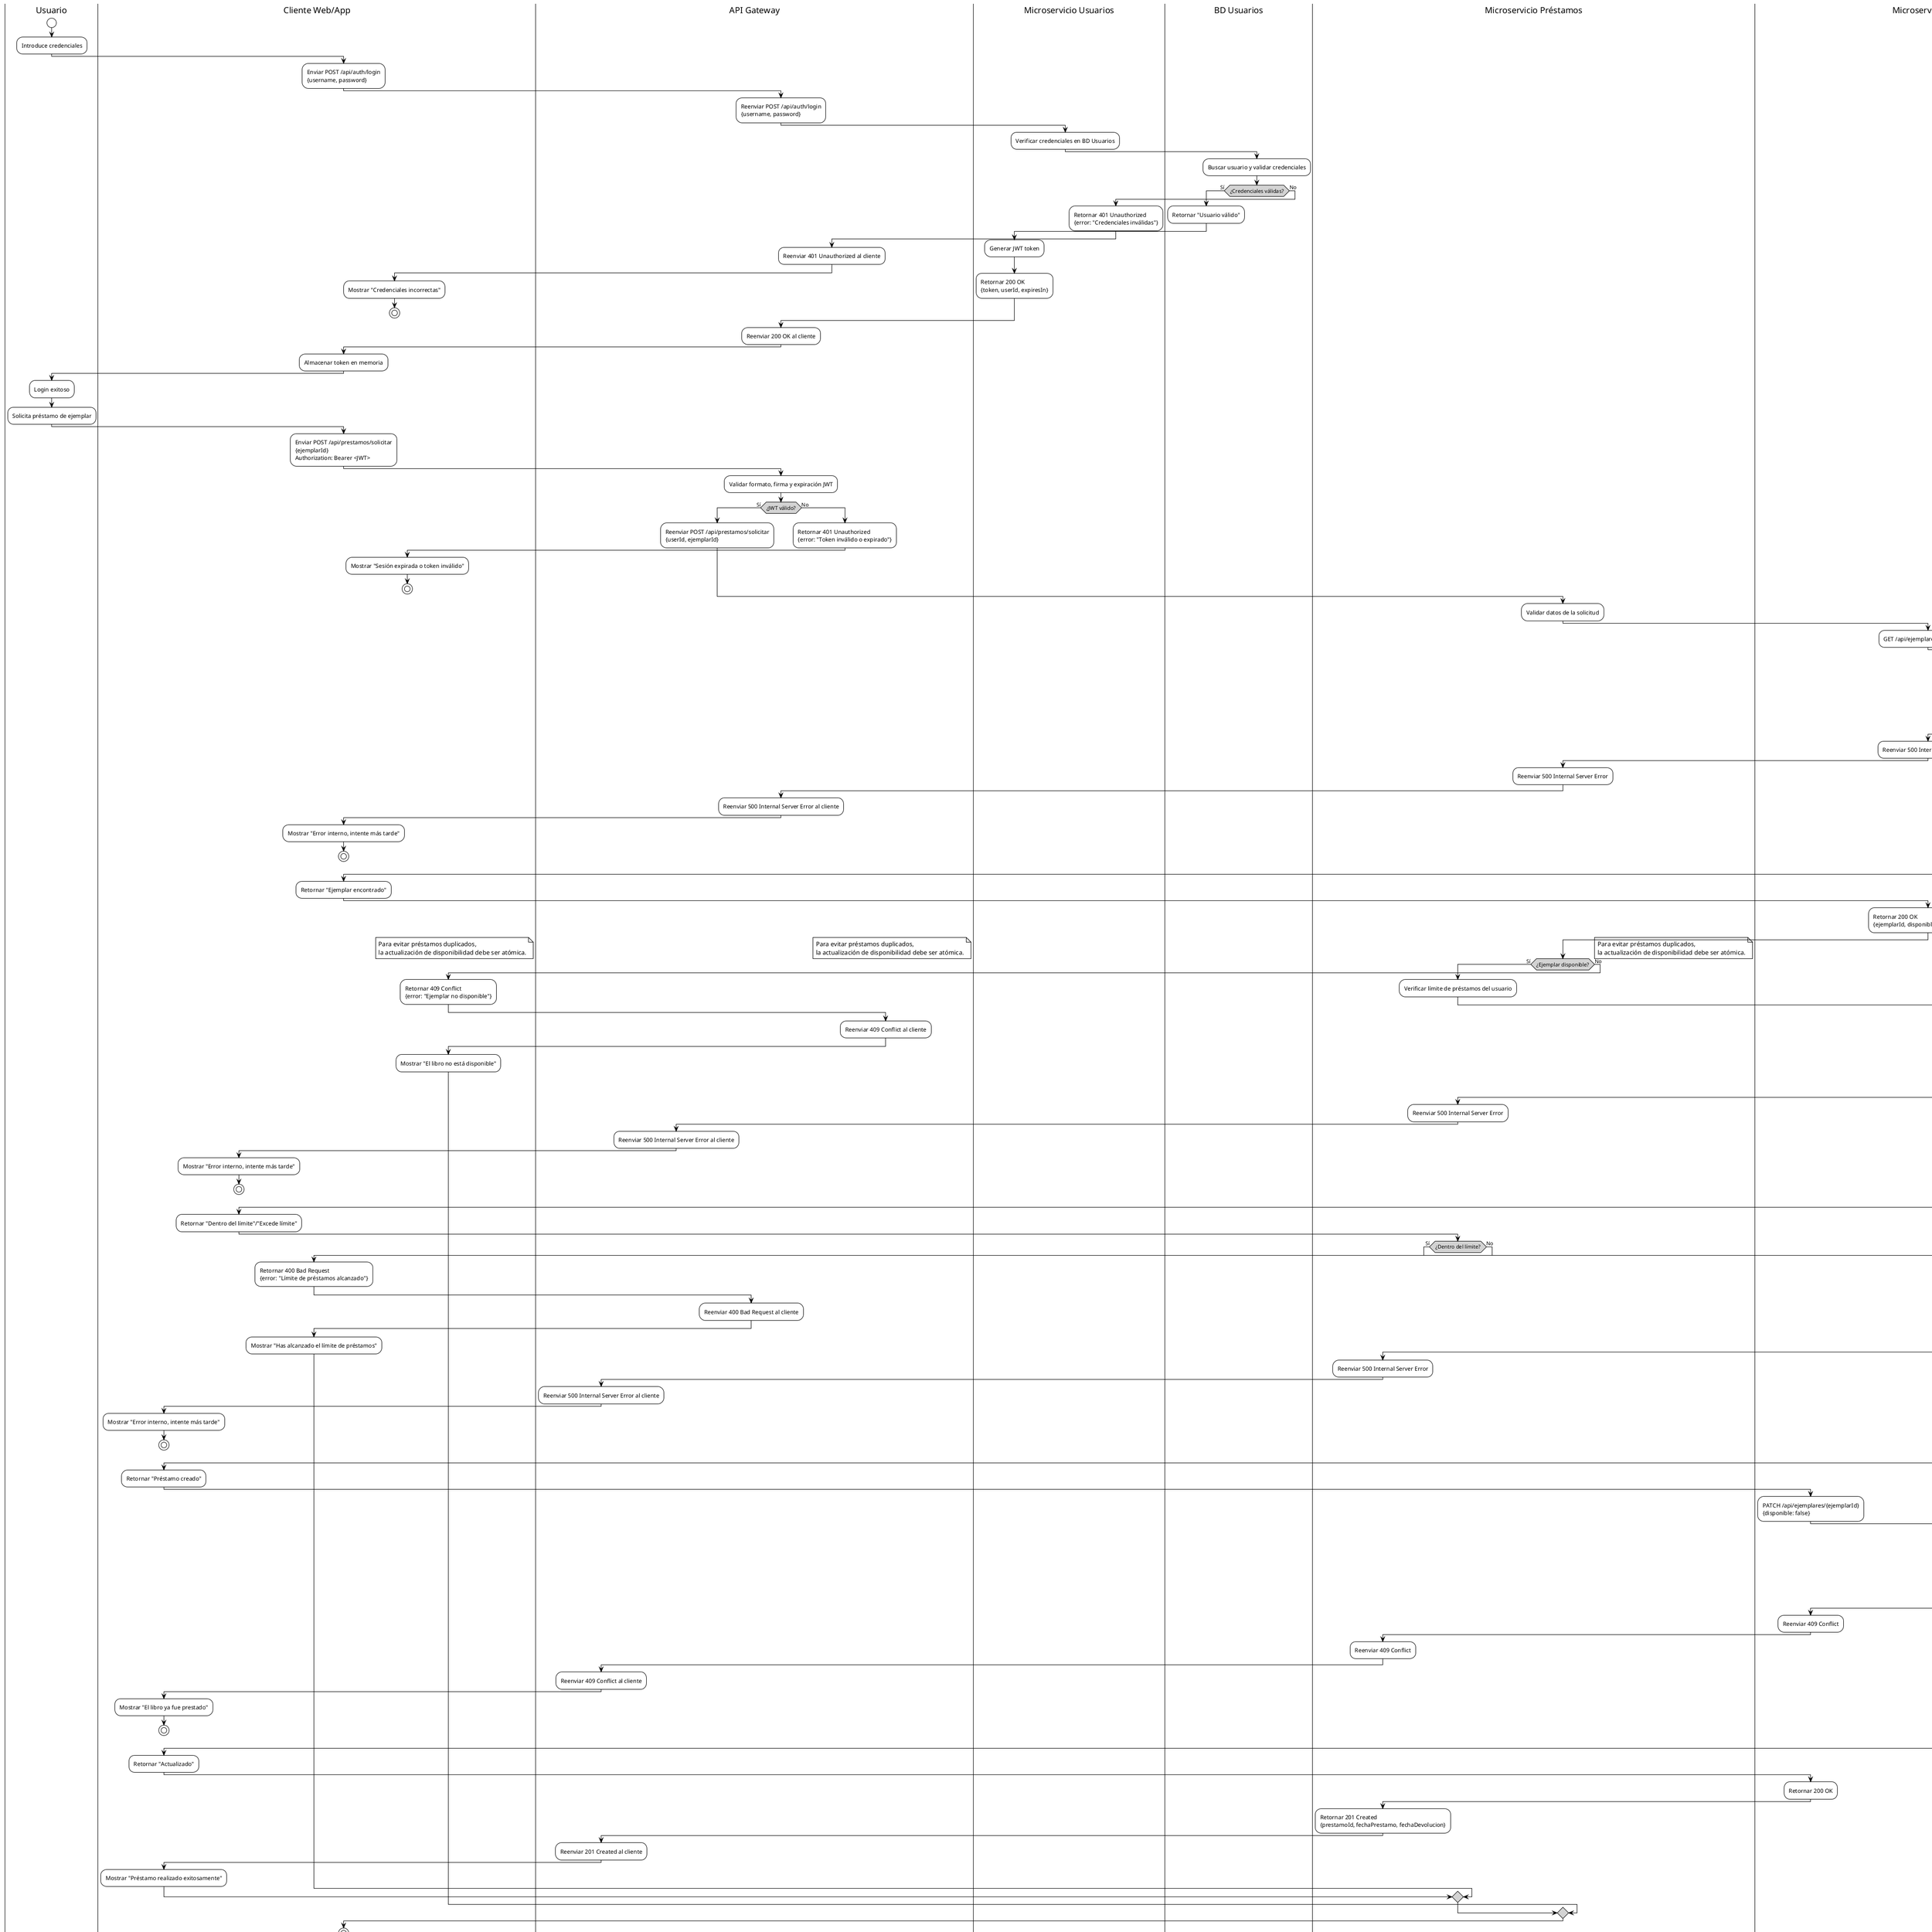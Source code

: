 @startuml
!theme plain
skinparam activity {
  ArrowColor Black
  BackgroundColor White
  DiamondBackgroundColor LightGray
  DiamondBorderColor Black
  BarColor Black
}

' =========================
' Autenticación
' =========================
|Usuario|
start
:Introduce credenciales;

|Cliente Web/App|
:Enviar POST /api/auth/login\n{username, password};

|API Gateway|
:Reenviar POST /api/auth/login\n{username, password};

|Microservicio Usuarios|
:Verificar credenciales en BD Usuarios;

|BD Usuarios|
:Buscar usuario y validar credenciales;
if (¿Credenciales válidas?) then (Sí)
  :Retornar "Usuario válido";
  |Microservicio Usuarios|
  :Generar JWT token;
  :Retornar 200 OK\n{token, userId, expiresIn};
else (No)
  :Retornar 401 Unauthorized\n{error: "Credenciales inválidas"};
  |API Gateway|
  :Reenviar 401 Unauthorized al cliente;
  |Cliente Web/App|
  :Mostrar "Credenciales incorrectas";
  stop
endif

|API Gateway|
:Reenviar 200 OK al cliente;

|Cliente Web/App|
:Almacenar token en memoria;

|Usuario|
:Login exitoso;

' =========================
' Solicitud de Préstamo
' =========================
|Usuario|
:Solicita préstamo de ejemplar;

|Cliente Web/App|
:Enviar POST /api/prestamos/solicitar\n{ejemplarId}\nAuthorization: Bearer <JWT>;

|API Gateway|
:Validar formato, firma y expiración JWT;
if (¿JWT válido?) then (Sí)
  :Reenviar POST /api/prestamos/solicitar\n{userId, ejemplarId};
else (No)
  :Retornar 401 Unauthorized\n{error: "Token inválido o expirado"};
  |Cliente Web/App|
  :Mostrar "Sesión expirada o token inválido";
  stop
endif

|Microservicio Préstamos|
:Validar datos de la solicitud;

|Microservicio Catálogo|
:GET /api/ejemplares/{ejemplarId};

|BD Catálogo|
:Consultar disponibilidad;
if (¿Error de BD?) then (Sí)
  :Retornar 500 Internal Server Error\n{error: "Error de base de datos"};
  |Microservicio Catálogo|
  :Reenviar 500 Internal Server Error;
  |Microservicio Préstamos|
  :Reenviar 500 Internal Server Error;
  |API Gateway|
  :Reenviar 500 Internal Server Error al cliente;
  |Cliente Web/App|
  :Mostrar "Error interno, intente más tarde";
  stop
endif
:Retornar "Ejemplar encontrado";

|Microservicio Catálogo|
:Retornar 200 OK\n{ejemplarId, disponible: true/false, titulo};

|Microservicio Préstamos|
if (¿Ejemplar disponible?) then (Sí)
  :Verificar límite de préstamos del usuario;

  |BD Préstamos|
  :Consultar préstamos activos del usuario;
  if (¿Error de BD?) then (Sí)
    :Retornar 500 Internal Server Error\n{error: "Error de base de datos"};
    |Microservicio Préstamos|
    :Reenviar 500 Internal Server Error;
    |API Gateway|
    :Reenviar 500 Internal Server Error al cliente;
    |Cliente Web/App|
    :Mostrar "Error interno, intente más tarde";
    stop
  endif
  :Retornar "Dentro del límite"/"Excede límite";

  |Microservicio Préstamos|
  if (¿Dentro del límite?) then (Sí)
    |BD Préstamos|
    :Crear registro de préstamo;
    if (¿Error de BD?) then (Sí)
      :Retornar 500 Internal Server Error\n{error: "Error de base de datos"};
      |Microservicio Préstamos|
      :Reenviar 500 Internal Server Error;
      |API Gateway|
      :Reenviar 500 Internal Server Error al cliente;
      |Cliente Web/App|
      :Mostrar "Error interno, intente más tarde";
      stop
    endif
    :Retornar "Préstamo creado";

    |Microservicio Préstamos|
    |Microservicio Catálogo|
    :PATCH /api/ejemplares/{ejemplarId}\n{disponible: false};

    |BD Catálogo|
    :Actualizar disponibilidad;
    if (¿Error de concurrencia?) then (Sí)
      :Retornar 409 Conflict\n{error: "Ejemplar ya no disponible"};
      |Microservicio Catálogo|
      :Reenviar 409 Conflict;
      |Microservicio Préstamos|
      :Reenviar 409 Conflict;
      |API Gateway|
      :Reenviar 409 Conflict al cliente;
      |Cliente Web/App|
      :Mostrar "El libro ya fue prestado";
      stop
    endif
    :Retornar "Actualizado";

    |Microservicio Catálogo|
    :Retornar 200 OK;

    |Microservicio Préstamos|
    :Retornar 201 Created\n{prestamoId, fechaPrestamo, fechaDevolucion};

    |API Gateway|
    :Reenviar 201 Created al cliente;

    |Cliente Web/App|
    :Mostrar "Préstamo realizado exitosamente";
  else (No)
    :Retornar 400 Bad Request\n{error: "Límite de préstamos alcanzado"};

    |API Gateway|
    :Reenviar 400 Bad Request al cliente;

    |Cliente Web/App|
    :Mostrar "Has alcanzado el límite de préstamos";
  endif
else (No)
  :Retornar 409 Conflict\n{error: "Ejemplar no disponible"};

  |API Gateway|
  :Reenviar 409 Conflict al cliente;

  |Cliente Web/App|
  :Mostrar "El libro no está disponible";
endif

' Nota sobre concurrencia
note right: Para evitar préstamos duplicados,\nla actualización de disponibilidad debe ser atómica.

stop
@enduml
